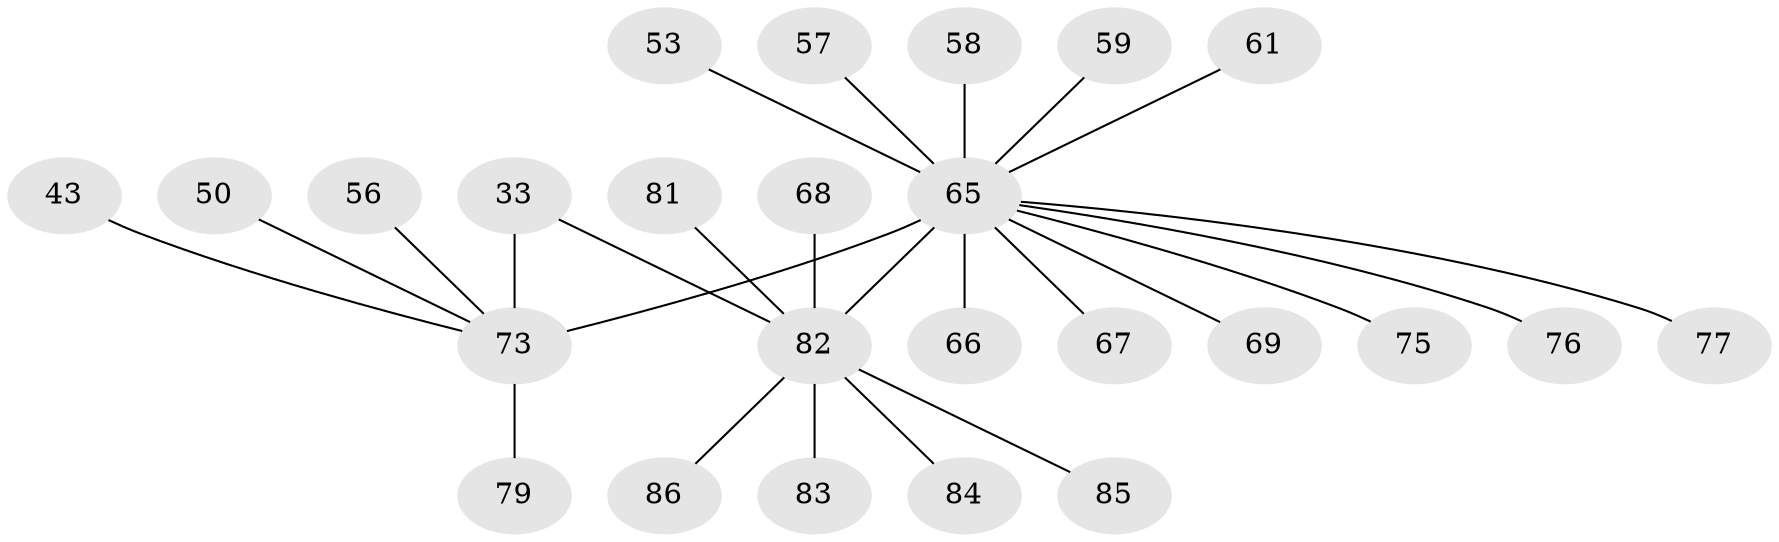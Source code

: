 // original degree distribution, {33: 0.011627906976744186, 1: 0.5581395348837209, 10: 0.011627906976744186, 4: 0.05813953488372093, 3: 0.09302325581395349, 2: 0.23255813953488372, 7: 0.023255813953488372, 5: 0.011627906976744186}
// Generated by graph-tools (version 1.1) at 2025/50/03/04/25 21:50:28]
// undirected, 25 vertices, 25 edges
graph export_dot {
graph [start="1"]
  node [color=gray90,style=filled];
  33 [super="+22+32"];
  43;
  50;
  53;
  56;
  57;
  58;
  59;
  61;
  65 [super="+24+31+1+2+5+11+15+18+42+44+45+46+47+48"];
  66;
  67 [super="+52+63"];
  68;
  69;
  73 [super="+19+12+39+27+35"];
  75 [super="+72"];
  76 [super="+64"];
  77 [super="+51+54"];
  79;
  81 [super="+71"];
  82 [super="+21+80+78+49+60"];
  83;
  84;
  85;
  86;
  33 -- 73 [weight=2];
  33 -- 82;
  43 -- 73;
  50 -- 73;
  53 -- 65;
  56 -- 73;
  57 -- 65;
  58 -- 65;
  59 -- 65;
  61 -- 65;
  65 -- 66;
  65 -- 67;
  65 -- 69;
  65 -- 73 [weight=4];
  65 -- 75;
  65 -- 76;
  65 -- 77;
  65 -- 82 [weight=5];
  68 -- 82;
  73 -- 79;
  81 -- 82;
  82 -- 83;
  82 -- 86;
  82 -- 84;
  82 -- 85;
}
